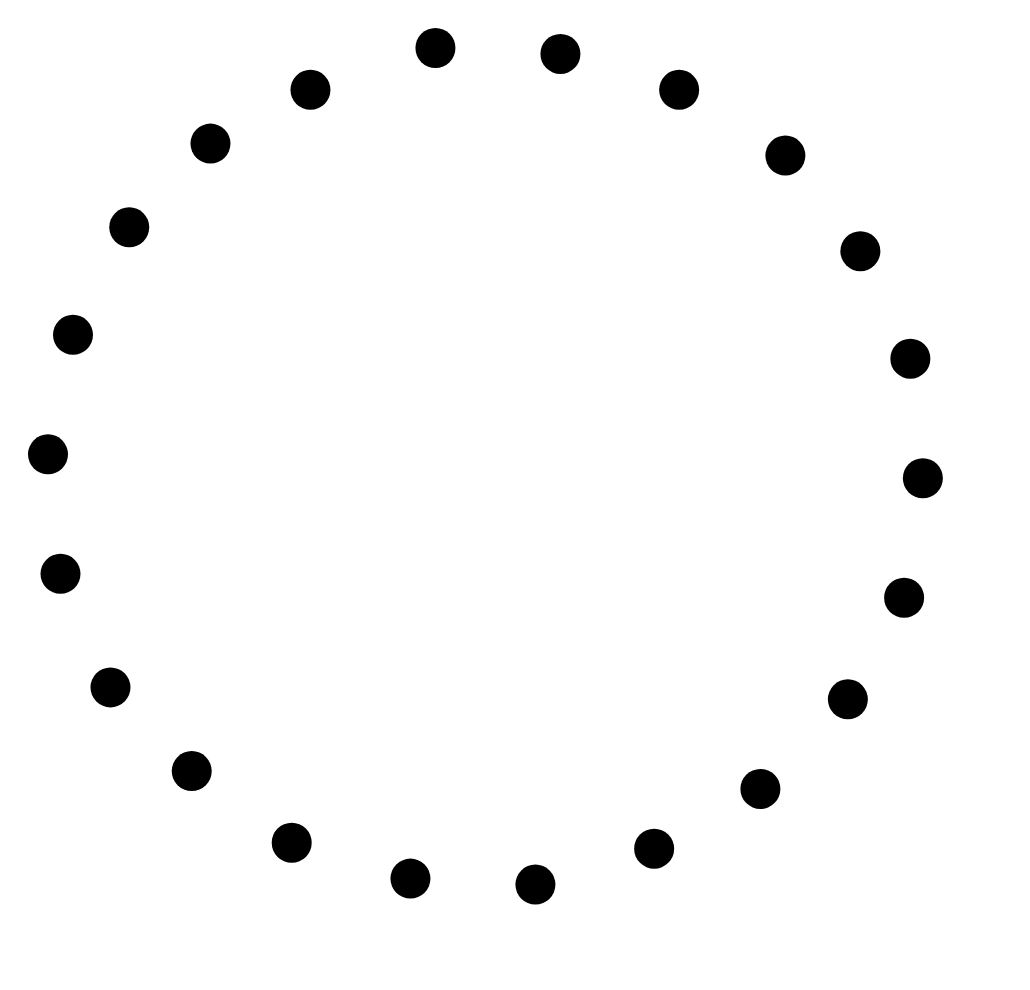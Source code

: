<mxfile version="19.0.3" type="device"><diagram id="c-LgDQEBbL03CmsJsT2U" name="Seite-1"><mxGraphModel dx="1422" dy="865" grid="1" gridSize="10" guides="1" tooltips="1" connect="1" arrows="1" fold="1" page="1" pageScale="1" pageWidth="827" pageHeight="1169" math="1" shadow="0"><root><mxCell id="0"/><mxCell id="1" parent="0"/><mxCell id="q1ds8jkIhjPcrS-P6sV0-2" value="" style="group" vertex="1" connectable="0" parent="1"><mxGeometry x="200" y="150" width="510" height="490" as="geometry"/></mxCell><mxCell id="UNRnZC7fqWrHE--zTfam-32" value="" style="shape=waypoint;sketch=0;fillStyle=solid;size=6;pointerEvents=1;points=[];fillColor=none;resizable=0;rotatable=0;perimeter=centerPerimeter;snapToPoint=1;dashed=1;dashPattern=1 4;fontSize=4;fontColor=#0000FF;strokeColor=#000000;strokeWidth=8;" parent="q1ds8jkIhjPcrS-P6sV0-2" vertex="1"><mxGeometry x="428.057" y="274.878" width="40" height="40" as="geometry"/></mxCell><mxCell id="UNRnZC7fqWrHE--zTfam-22" value="" style="shape=waypoint;sketch=0;fillStyle=solid;size=6;pointerEvents=1;points=[];fillColor=none;resizable=0;rotatable=0;perimeter=centerPerimeter;snapToPoint=1;dashed=1;dashPattern=1 4;fontSize=4;fontColor=#0000FF;strokeColor=#000000;strokeWidth=8;" parent="q1ds8jkIhjPcrS-P6sV0-2" vertex="1"><mxGeometry x="181.221" y="415.305" width="40" height="40" as="geometry"/></mxCell><mxCell id="UNRnZC7fqWrHE--zTfam-23" value="" style="shape=waypoint;sketch=0;fillStyle=solid;size=6;pointerEvents=1;points=[];fillColor=none;resizable=0;rotatable=0;perimeter=centerPerimeter;snapToPoint=1;dashed=1;dashPattern=1 4;fontSize=4;fontColor=#0000FF;strokeColor=#000000;strokeWidth=8;" parent="q1ds8jkIhjPcrS-P6sV0-2" vertex="1"><mxGeometry x="121.856" y="397.378" width="40" height="40" as="geometry"/></mxCell><mxCell id="UNRnZC7fqWrHE--zTfam-24" value="" style="shape=waypoint;sketch=0;fillStyle=solid;size=6;pointerEvents=1;points=[];fillColor=none;resizable=0;rotatable=0;perimeter=centerPerimeter;snapToPoint=1;dashed=1;dashPattern=1 4;fontSize=4;fontColor=#0000FF;strokeColor=#000000;strokeWidth=8;" parent="q1ds8jkIhjPcrS-P6sV0-2" vertex="1"><mxGeometry x="71.864" y="361.524" width="40" height="40" as="geometry"/></mxCell><mxCell id="UNRnZC7fqWrHE--zTfam-25" value="" style="shape=waypoint;sketch=0;fillStyle=solid;size=6;pointerEvents=1;points=[];fillColor=none;resizable=0;rotatable=0;perimeter=centerPerimeter;snapToPoint=1;dashed=1;dashPattern=1 4;fontSize=4;fontColor=#0000FF;strokeColor=#000000;strokeWidth=8;" parent="q1ds8jkIhjPcrS-P6sV0-2" vertex="1"><mxGeometry x="31.245" y="319.695" width="40" height="40" as="geometry"/></mxCell><mxCell id="UNRnZC7fqWrHE--zTfam-26" value="" style="shape=waypoint;sketch=0;fillStyle=solid;size=6;pointerEvents=1;points=[];fillColor=none;resizable=0;rotatable=0;perimeter=centerPerimeter;snapToPoint=1;dashed=1;dashPattern=1 4;fontSize=4;fontColor=#0000FF;strokeColor=#000000;strokeWidth=8;" parent="q1ds8jkIhjPcrS-P6sV0-2" vertex="1"><mxGeometry x="6.249" y="262.927" width="40" height="40" as="geometry"/></mxCell><mxCell id="UNRnZC7fqWrHE--zTfam-27" value="" style="shape=waypoint;sketch=0;fillStyle=solid;size=6;pointerEvents=1;points=[];fillColor=none;resizable=0;rotatable=0;perimeter=centerPerimeter;snapToPoint=1;dashed=1;dashPattern=1 4;fontSize=4;fontColor=#0000FF;strokeColor=#000000;strokeWidth=8;" parent="q1ds8jkIhjPcrS-P6sV0-2" vertex="1"><mxGeometry y="203.171" width="40" height="40" as="geometry"/></mxCell><mxCell id="UNRnZC7fqWrHE--zTfam-28" value="" style="shape=waypoint;sketch=0;fillStyle=solid;size=6;pointerEvents=1;points=[];fillColor=none;resizable=0;rotatable=0;perimeter=centerPerimeter;snapToPoint=1;dashed=1;dashPattern=1 4;fontSize=4;fontColor=#0000FF;strokeColor=#000000;strokeWidth=8;" parent="q1ds8jkIhjPcrS-P6sV0-2" vertex="1"><mxGeometry x="243.711" y="418.293" width="40" height="40" as="geometry"/></mxCell><mxCell id="UNRnZC7fqWrHE--zTfam-29" value="" style="shape=waypoint;sketch=0;fillStyle=solid;size=6;pointerEvents=1;points=[];fillColor=none;resizable=0;rotatable=0;perimeter=centerPerimeter;snapToPoint=1;dashed=1;dashPattern=1 4;fontSize=4;fontColor=#0000FF;strokeColor=#000000;strokeWidth=8;" parent="q1ds8jkIhjPcrS-P6sV0-2" vertex="1"><mxGeometry x="303.077" y="400.366" width="40" height="40" as="geometry"/></mxCell><mxCell id="UNRnZC7fqWrHE--zTfam-30" value="" style="shape=waypoint;sketch=0;fillStyle=solid;size=6;pointerEvents=1;points=[];fillColor=none;resizable=0;rotatable=0;perimeter=centerPerimeter;snapToPoint=1;dashed=1;dashPattern=1 4;fontSize=4;fontColor=#0000FF;strokeColor=#000000;strokeWidth=8;" parent="q1ds8jkIhjPcrS-P6sV0-2" vertex="1"><mxGeometry x="356.194" y="370.488" width="40" height="40" as="geometry"/></mxCell><mxCell id="UNRnZC7fqWrHE--zTfam-31" value="" style="shape=waypoint;sketch=0;fillStyle=solid;size=6;pointerEvents=1;points=[];fillColor=none;resizable=0;rotatable=0;perimeter=centerPerimeter;snapToPoint=1;dashed=1;dashPattern=1 4;fontSize=4;fontColor=#0000FF;strokeColor=#000000;strokeWidth=8;" parent="q1ds8jkIhjPcrS-P6sV0-2" vertex="1"><mxGeometry x="399.937" y="325.671" width="40" height="40" as="geometry"/></mxCell><mxCell id="UNRnZC7fqWrHE--zTfam-34" value="" style="shape=waypoint;sketch=0;fillStyle=solid;size=6;pointerEvents=1;points=[];fillColor=none;resizable=0;rotatable=0;perimeter=centerPerimeter;snapToPoint=1;dashed=1;dashPattern=1 4;fontSize=4;fontColor=#0000FF;strokeColor=#000000;strokeWidth=8;" parent="q1ds8jkIhjPcrS-P6sV0-2" vertex="1"><mxGeometry x="437.431" y="215.122" width="40" height="40" as="geometry"/></mxCell><mxCell id="UNRnZC7fqWrHE--zTfam-35" value="" style="shape=waypoint;sketch=0;fillStyle=solid;size=6;pointerEvents=1;points=[];fillColor=none;resizable=0;rotatable=0;perimeter=centerPerimeter;snapToPoint=1;dashed=1;dashPattern=1 4;fontSize=4;fontColor=#0000FF;strokeColor=#000000;strokeWidth=8;" parent="q1ds8jkIhjPcrS-P6sV0-2" vertex="1"><mxGeometry x="431.182" y="155.366" width="40" height="40" as="geometry"/></mxCell><mxCell id="UNRnZC7fqWrHE--zTfam-36" value="" style="shape=waypoint;sketch=0;fillStyle=solid;size=6;pointerEvents=1;points=[];fillColor=none;resizable=0;rotatable=0;perimeter=centerPerimeter;snapToPoint=1;dashed=1;dashPattern=1 4;fontSize=4;fontColor=#0000FF;strokeColor=#000000;strokeWidth=8;" parent="q1ds8jkIhjPcrS-P6sV0-2" vertex="1"><mxGeometry x="406.186" y="101.585" width="40" height="40" as="geometry"/></mxCell><mxCell id="UNRnZC7fqWrHE--zTfam-37" value="" style="shape=waypoint;sketch=0;fillStyle=solid;size=6;pointerEvents=1;points=[];fillColor=none;resizable=0;rotatable=0;perimeter=centerPerimeter;snapToPoint=1;dashed=1;dashPattern=1 4;fontSize=4;fontColor=#0000FF;strokeColor=#000000;strokeWidth=8;" parent="q1ds8jkIhjPcrS-P6sV0-2" vertex="1"><mxGeometry x="368.692" y="53.78" width="40" height="40" as="geometry"/></mxCell><mxCell id="UNRnZC7fqWrHE--zTfam-42" value="" style="shape=waypoint;sketch=0;fillStyle=solid;size=6;pointerEvents=1;points=[];fillColor=none;resizable=0;rotatable=0;perimeter=centerPerimeter;snapToPoint=1;dashed=1;dashPattern=1 4;fontSize=4;fontColor=#0000FF;strokeColor=#000000;strokeWidth=8;" parent="q1ds8jkIhjPcrS-P6sV0-2" vertex="1"><mxGeometry x="81.237" y="47.805" width="40" height="40" as="geometry"/></mxCell><mxCell id="UNRnZC7fqWrHE--zTfam-43" value="" style="shape=waypoint;sketch=0;fillStyle=solid;size=6;pointerEvents=1;points=[];fillColor=none;resizable=0;rotatable=0;perimeter=centerPerimeter;snapToPoint=1;dashed=1;dashPattern=1 4;fontSize=4;fontColor=#0000FF;strokeColor=#000000;strokeWidth=8;" parent="q1ds8jkIhjPcrS-P6sV0-2" vertex="1"><mxGeometry x="40.619" y="89.634" width="40" height="40" as="geometry"/></mxCell><mxCell id="UNRnZC7fqWrHE--zTfam-44" value="" style="shape=waypoint;sketch=0;fillStyle=solid;size=6;pointerEvents=1;points=[];fillColor=none;resizable=0;rotatable=0;perimeter=centerPerimeter;snapToPoint=1;dashed=1;dashPattern=1 4;fontSize=4;fontColor=#0000FF;strokeColor=#000000;strokeWidth=8;" parent="q1ds8jkIhjPcrS-P6sV0-2" vertex="1"><mxGeometry x="12.498" y="143.415" width="40" height="40" as="geometry"/></mxCell><mxCell id="UNRnZC7fqWrHE--zTfam-38" value="" style="shape=waypoint;sketch=0;fillStyle=solid;size=6;pointerEvents=1;points=[];fillColor=none;resizable=0;rotatable=0;perimeter=centerPerimeter;snapToPoint=1;dashed=1;dashPattern=1 4;fontSize=4;fontColor=#0000FF;strokeColor=#000000;strokeWidth=8;" parent="q1ds8jkIhjPcrS-P6sV0-2" vertex="1"><mxGeometry x="315.575" y="20.915" width="40" height="40" as="geometry"/></mxCell><mxCell id="UNRnZC7fqWrHE--zTfam-39" value="" style="shape=waypoint;sketch=0;fillStyle=solid;size=6;pointerEvents=1;points=[];fillColor=none;resizable=0;rotatable=0;perimeter=centerPerimeter;snapToPoint=1;dashed=1;dashPattern=1 4;fontSize=4;fontColor=#0000FF;strokeColor=#000000;strokeWidth=8;" parent="q1ds8jkIhjPcrS-P6sV0-2" vertex="1"><mxGeometry x="256.209" y="2.988" width="40" height="40" as="geometry"/></mxCell><mxCell id="UNRnZC7fqWrHE--zTfam-40" value="" style="shape=waypoint;sketch=0;fillStyle=solid;size=6;pointerEvents=1;points=[];fillColor=none;resizable=0;rotatable=0;perimeter=centerPerimeter;snapToPoint=1;dashed=1;dashPattern=1 4;fontSize=4;fontColor=#0000FF;strokeColor=#000000;strokeWidth=8;" parent="q1ds8jkIhjPcrS-P6sV0-2" vertex="1"><mxGeometry x="193.719" width="40" height="40" as="geometry"/></mxCell><mxCell id="UNRnZC7fqWrHE--zTfam-41" value="" style="shape=waypoint;sketch=0;fillStyle=solid;size=6;pointerEvents=1;points=[];fillColor=none;resizable=0;rotatable=0;perimeter=centerPerimeter;snapToPoint=1;dashed=1;dashPattern=1 4;fontSize=4;fontColor=#0000FF;strokeColor=#000000;strokeWidth=8;" parent="q1ds8jkIhjPcrS-P6sV0-2" vertex="1"><mxGeometry x="131.229" y="20.915" width="40" height="40" as="geometry"/></mxCell></root></mxGraphModel></diagram></mxfile>